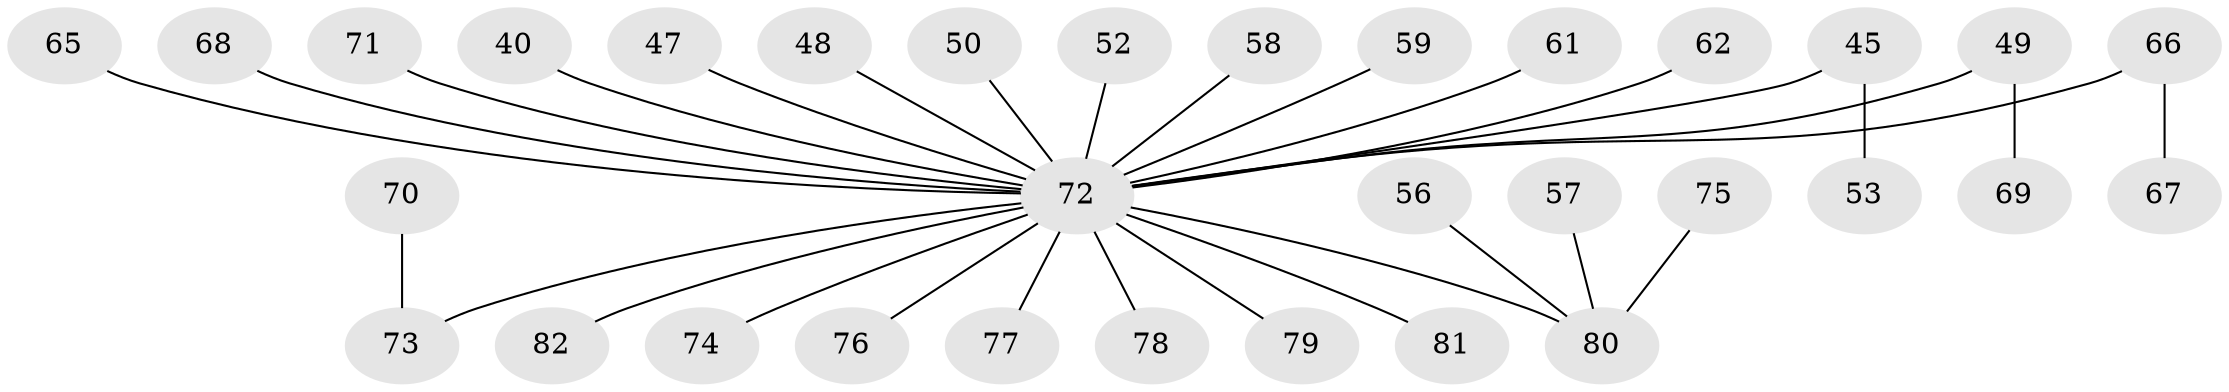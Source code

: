 // original degree distribution, {6: 0.012195121951219513, 1: 0.5365853658536586, 5: 0.04878048780487805, 4: 0.07317073170731707, 3: 0.10975609756097561, 7: 0.012195121951219513, 2: 0.2073170731707317}
// Generated by graph-tools (version 1.1) at 2025/57/03/04/25 21:57:01]
// undirected, 32 vertices, 31 edges
graph export_dot {
graph [start="1"]
  node [color=gray90,style=filled];
  40;
  45 [super="+37"];
  47;
  48;
  49;
  50;
  52;
  53;
  56;
  57;
  58;
  59;
  61;
  62;
  65;
  66;
  67;
  68;
  69;
  70;
  71;
  72 [super="+42+51+64+22+38+44+63"];
  73 [super="+43"];
  74;
  75;
  76;
  77;
  78 [super="+35+39"];
  79;
  80 [super="+18+19+28+55+36"];
  81 [super="+34"];
  82;
  40 -- 72;
  45 -- 53;
  45 -- 72;
  47 -- 72;
  48 -- 72;
  49 -- 69;
  49 -- 72;
  50 -- 72;
  52 -- 72;
  56 -- 80;
  57 -- 80;
  58 -- 72;
  59 -- 72;
  61 -- 72;
  62 -- 72;
  65 -- 72;
  66 -- 67;
  66 -- 72;
  68 -- 72;
  70 -- 73;
  71 -- 72;
  72 -- 74;
  72 -- 73;
  72 -- 76;
  72 -- 77;
  72 -- 78;
  72 -- 79;
  72 -- 80;
  72 -- 81;
  72 -- 82;
  75 -- 80;
}
